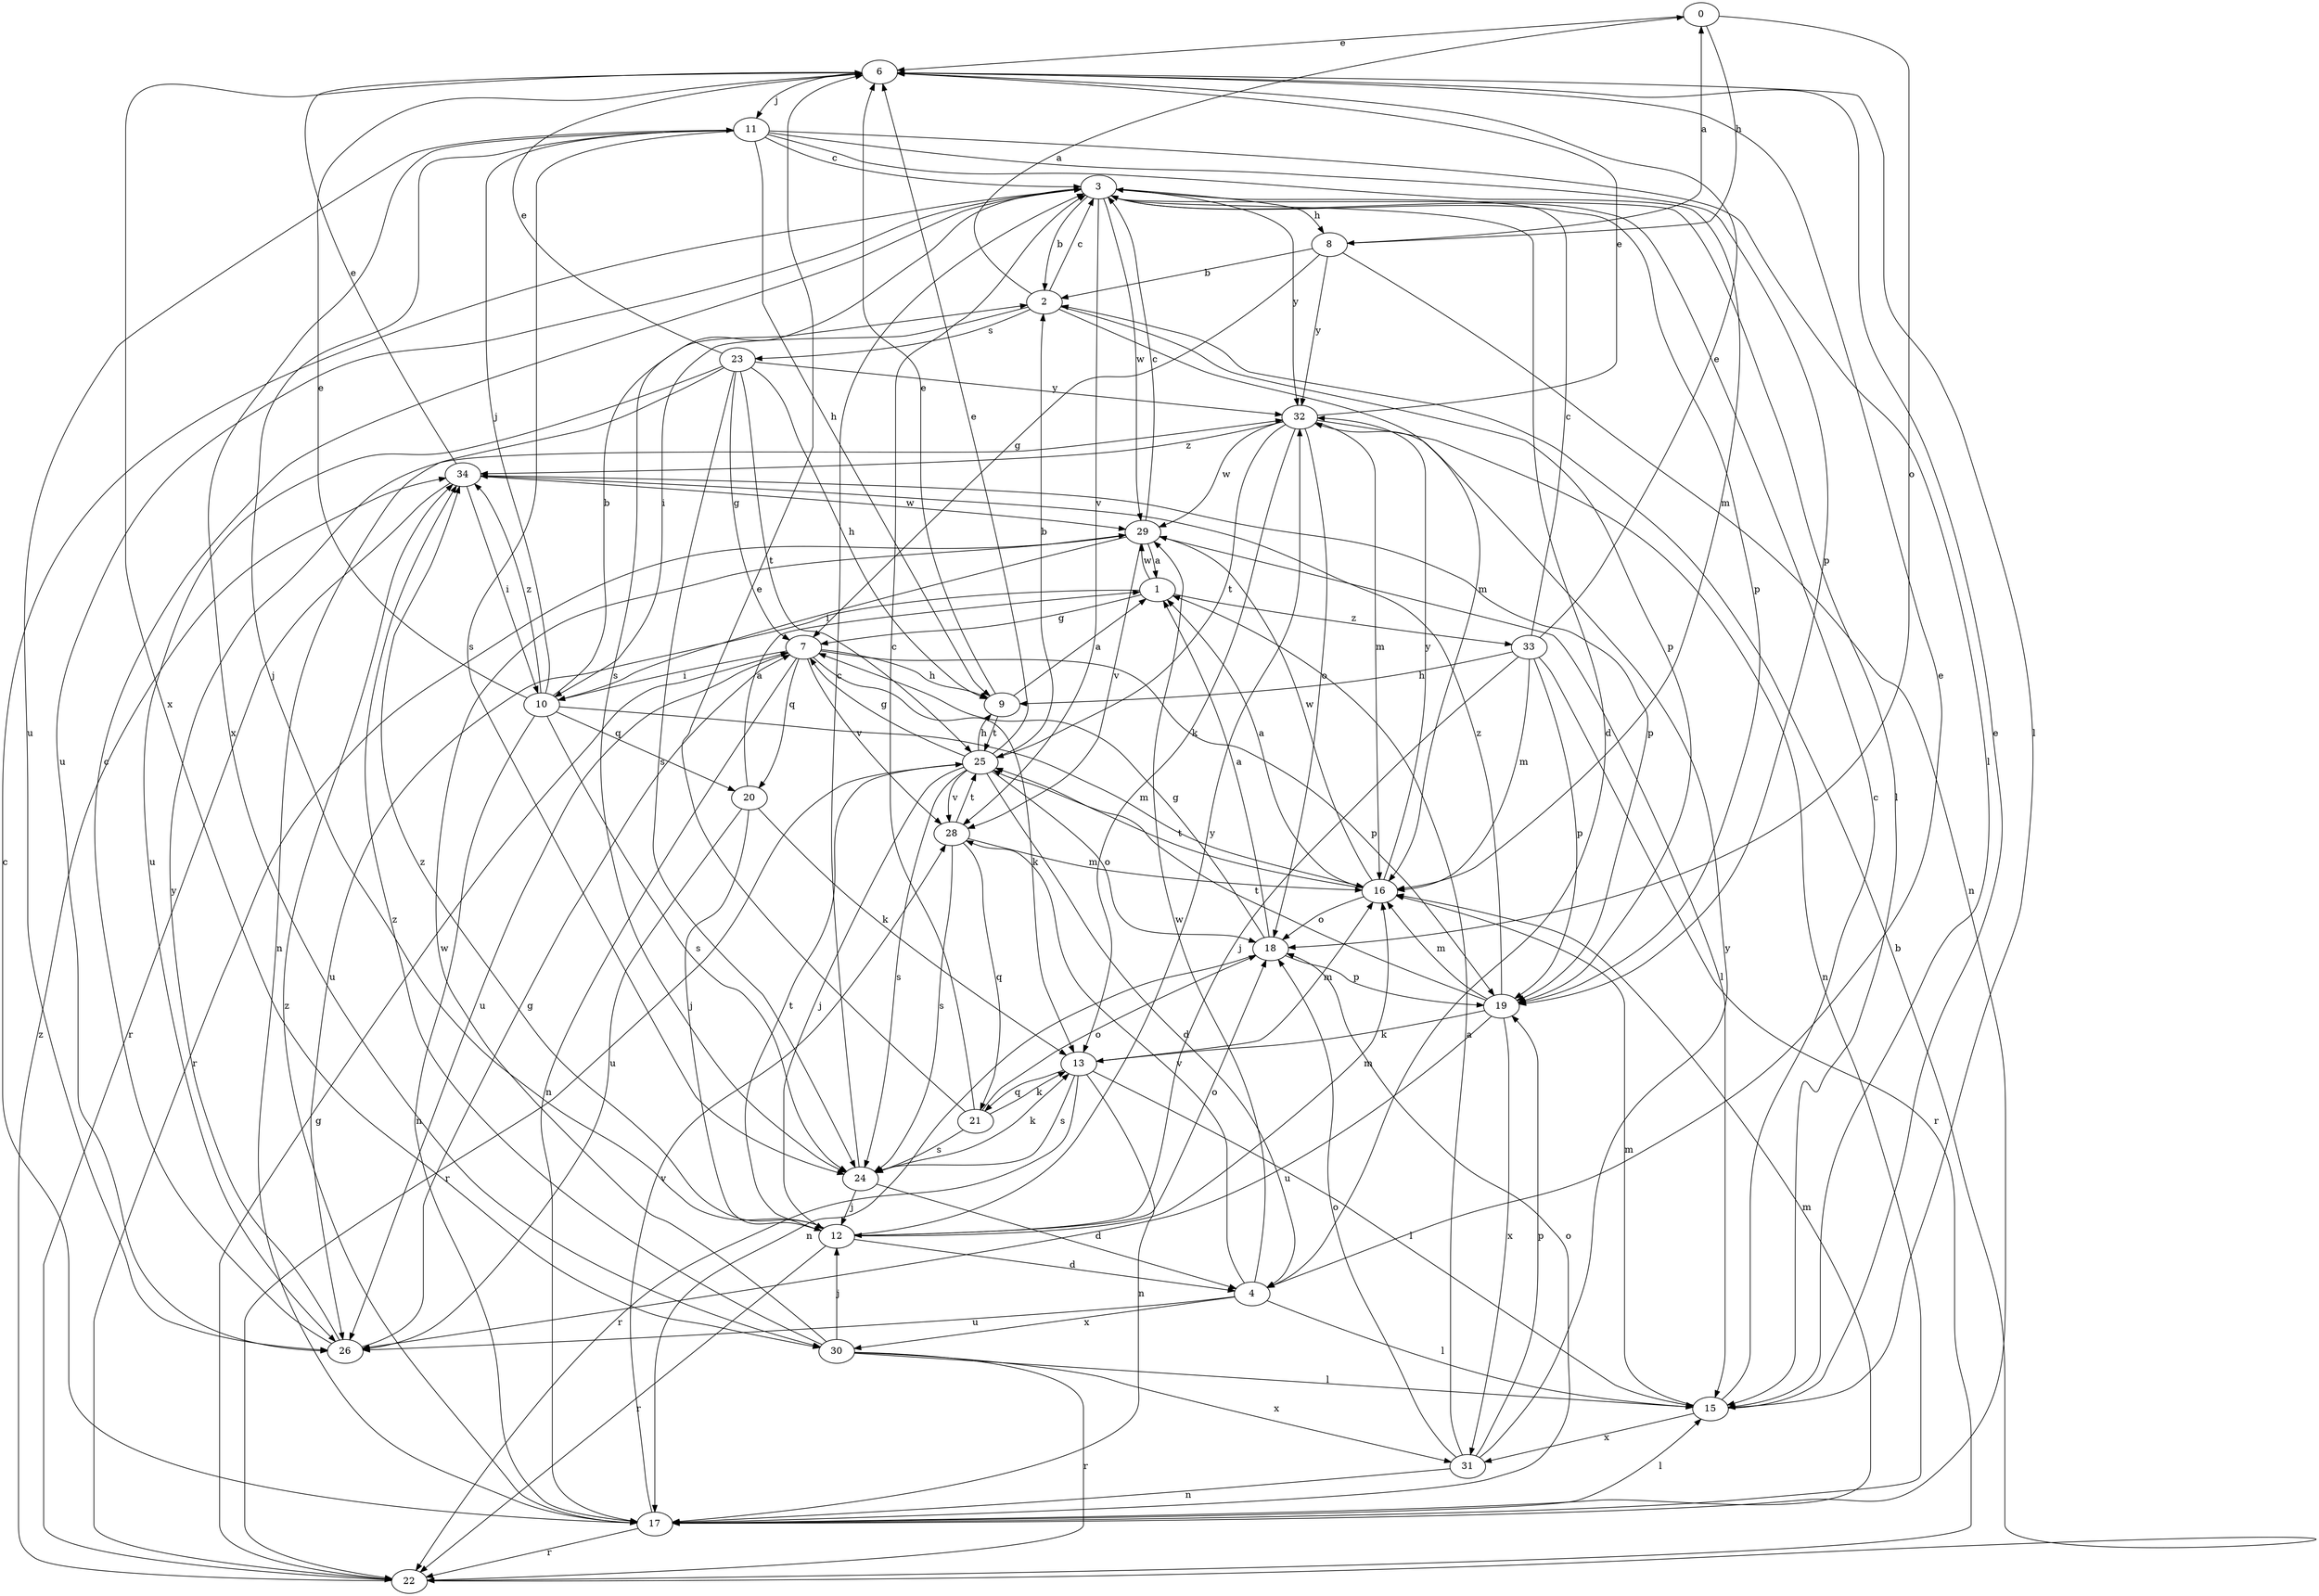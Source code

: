 strict digraph  {
0;
1;
2;
3;
4;
6;
7;
8;
9;
10;
11;
12;
13;
15;
16;
17;
18;
19;
20;
21;
22;
23;
24;
25;
26;
28;
29;
30;
31;
32;
33;
34;
0 -> 6  [label=e];
0 -> 8  [label=h];
0 -> 18  [label=o];
1 -> 7  [label=g];
1 -> 26  [label=u];
1 -> 29  [label=w];
1 -> 33  [label=z];
2 -> 0  [label=a];
2 -> 3  [label=c];
2 -> 10  [label=i];
2 -> 16  [label=m];
2 -> 19  [label=p];
2 -> 23  [label=s];
3 -> 2  [label=b];
3 -> 4  [label=d];
3 -> 8  [label=h];
3 -> 15  [label=l];
3 -> 19  [label=p];
3 -> 24  [label=s];
3 -> 26  [label=u];
3 -> 28  [label=v];
3 -> 29  [label=w];
3 -> 32  [label=y];
4 -> 6  [label=e];
4 -> 15  [label=l];
4 -> 26  [label=u];
4 -> 28  [label=v];
4 -> 29  [label=w];
4 -> 30  [label=x];
6 -> 11  [label=j];
6 -> 15  [label=l];
6 -> 30  [label=x];
7 -> 9  [label=h];
7 -> 10  [label=i];
7 -> 13  [label=k];
7 -> 17  [label=n];
7 -> 19  [label=p];
7 -> 20  [label=q];
7 -> 26  [label=u];
7 -> 28  [label=v];
8 -> 0  [label=a];
8 -> 2  [label=b];
8 -> 7  [label=g];
8 -> 17  [label=n];
8 -> 32  [label=y];
9 -> 1  [label=a];
9 -> 6  [label=e];
9 -> 25  [label=t];
10 -> 2  [label=b];
10 -> 6  [label=e];
10 -> 11  [label=j];
10 -> 16  [label=m];
10 -> 17  [label=n];
10 -> 20  [label=q];
10 -> 24  [label=s];
10 -> 34  [label=z];
11 -> 3  [label=c];
11 -> 9  [label=h];
11 -> 15  [label=l];
11 -> 16  [label=m];
11 -> 19  [label=p];
11 -> 24  [label=s];
11 -> 26  [label=u];
11 -> 30  [label=x];
12 -> 4  [label=d];
12 -> 11  [label=j];
12 -> 16  [label=m];
12 -> 18  [label=o];
12 -> 22  [label=r];
12 -> 25  [label=t];
12 -> 32  [label=y];
12 -> 34  [label=z];
13 -> 15  [label=l];
13 -> 16  [label=m];
13 -> 17  [label=n];
13 -> 21  [label=q];
13 -> 22  [label=r];
13 -> 24  [label=s];
15 -> 3  [label=c];
15 -> 6  [label=e];
15 -> 16  [label=m];
15 -> 31  [label=x];
16 -> 1  [label=a];
16 -> 18  [label=o];
16 -> 25  [label=t];
16 -> 29  [label=w];
16 -> 32  [label=y];
17 -> 3  [label=c];
17 -> 15  [label=l];
17 -> 16  [label=m];
17 -> 18  [label=o];
17 -> 22  [label=r];
17 -> 28  [label=v];
17 -> 34  [label=z];
18 -> 1  [label=a];
18 -> 7  [label=g];
18 -> 17  [label=n];
18 -> 19  [label=p];
19 -> 13  [label=k];
19 -> 16  [label=m];
19 -> 25  [label=t];
19 -> 26  [label=u];
19 -> 31  [label=x];
19 -> 34  [label=z];
20 -> 1  [label=a];
20 -> 12  [label=j];
20 -> 13  [label=k];
20 -> 26  [label=u];
21 -> 3  [label=c];
21 -> 6  [label=e];
21 -> 13  [label=k];
21 -> 18  [label=o];
21 -> 24  [label=s];
22 -> 2  [label=b];
22 -> 7  [label=g];
22 -> 34  [label=z];
23 -> 6  [label=e];
23 -> 7  [label=g];
23 -> 9  [label=h];
23 -> 17  [label=n];
23 -> 24  [label=s];
23 -> 25  [label=t];
23 -> 26  [label=u];
23 -> 32  [label=y];
24 -> 3  [label=c];
24 -> 4  [label=d];
24 -> 12  [label=j];
24 -> 13  [label=k];
25 -> 2  [label=b];
25 -> 4  [label=d];
25 -> 6  [label=e];
25 -> 7  [label=g];
25 -> 9  [label=h];
25 -> 12  [label=j];
25 -> 18  [label=o];
25 -> 22  [label=r];
25 -> 24  [label=s];
25 -> 28  [label=v];
26 -> 3  [label=c];
26 -> 7  [label=g];
26 -> 32  [label=y];
28 -> 16  [label=m];
28 -> 21  [label=q];
28 -> 24  [label=s];
28 -> 25  [label=t];
29 -> 1  [label=a];
29 -> 3  [label=c];
29 -> 10  [label=i];
29 -> 15  [label=l];
29 -> 22  [label=r];
29 -> 28  [label=v];
30 -> 12  [label=j];
30 -> 15  [label=l];
30 -> 22  [label=r];
30 -> 29  [label=w];
30 -> 31  [label=x];
30 -> 34  [label=z];
31 -> 1  [label=a];
31 -> 17  [label=n];
31 -> 18  [label=o];
31 -> 19  [label=p];
31 -> 32  [label=y];
32 -> 6  [label=e];
32 -> 13  [label=k];
32 -> 16  [label=m];
32 -> 17  [label=n];
32 -> 18  [label=o];
32 -> 25  [label=t];
32 -> 29  [label=w];
32 -> 34  [label=z];
33 -> 3  [label=c];
33 -> 6  [label=e];
33 -> 9  [label=h];
33 -> 12  [label=j];
33 -> 16  [label=m];
33 -> 19  [label=p];
33 -> 22  [label=r];
34 -> 6  [label=e];
34 -> 10  [label=i];
34 -> 19  [label=p];
34 -> 22  [label=r];
34 -> 29  [label=w];
}

